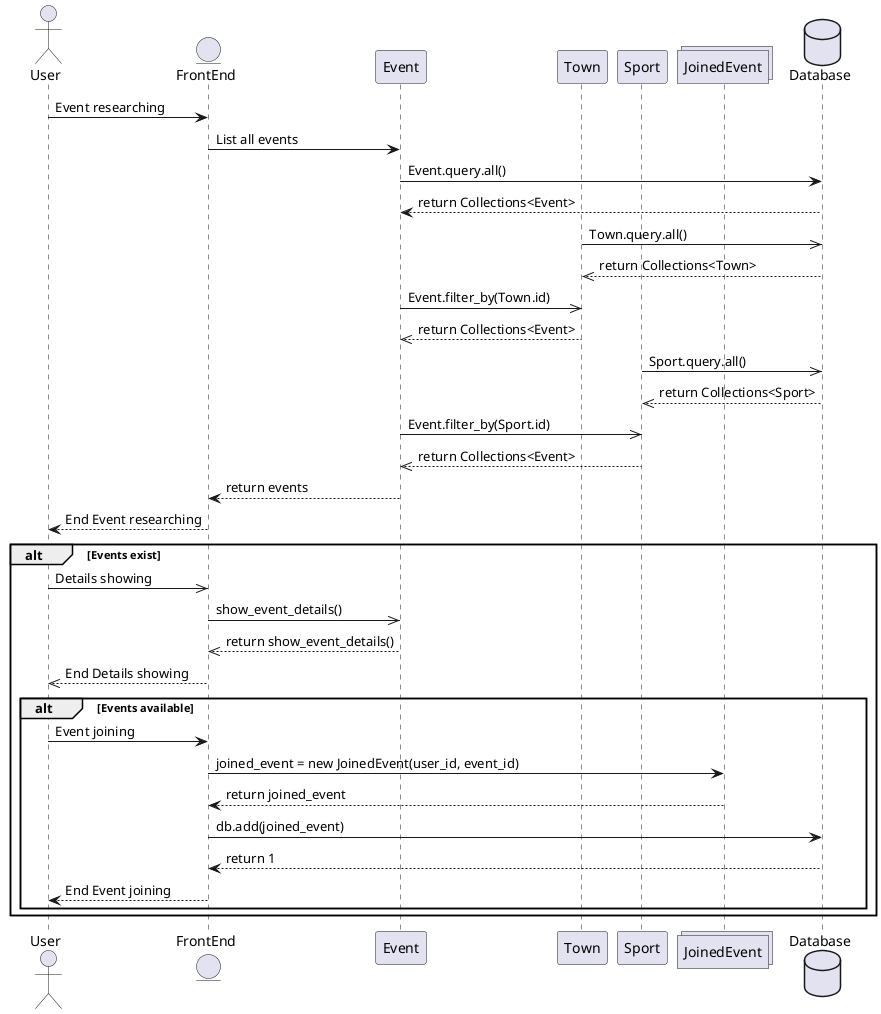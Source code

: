 @startuml

actor User
entity FrontEnd
participant Event
participant Town
participant Sport
collections JoinedEvent
database Database

User -> FrontEnd: Event researching
FrontEnd -> Event: List all events
Event -> Database: Event.query.all()
Database --> Event: return Collections<Event>
Town ->> Database: Town.query.all()
Database -->> Town: return Collections<Town>
Event ->> Town: Event.filter_by(Town.id)
Town -->> Event: return Collections<Event>
Sport ->> Database: Sport.query.all()
Database -->> Sport: return Collections<Sport>
Event ->> Sport: Event.filter_by(Sport.id)
Sport -->> Event: return Collections<Event>
Event --> FrontEnd: return events
FrontEnd --> User: End Event researching

alt Events exist
User ->> FrontEnd: Details showing
FrontEnd ->> Event: show_event_details()
Event -->> FrontEnd: return show_event_details()
FrontEnd -->> User: End Details showing

alt Events available
User -> FrontEnd: Event joining
FrontEnd -> JoinedEvent: joined_event = new JoinedEvent(user_id, event_id)
JoinedEvent --> FrontEnd: return joined_event
FrontEnd -> Database: db.add(joined_event)
Database --> FrontEnd: return 1
FrontEnd --> User: End Event joining
end
end

@enduml